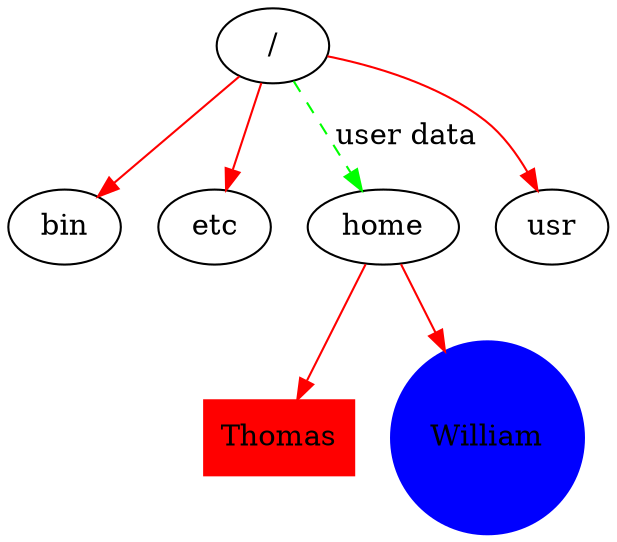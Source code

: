 digraph UNIX {
    edge [style=solid,color=red];
    "/" -> "bin"
    "/" -> "etc"
    "/" -> "home" [label="user data",style=dashed,color=green]
    "/" -> "usr"
    "home" -> "tom"
    "home" -> "bill"
    "tom" [shape=box,label="Thomas",color=red,style=filled];
    "bill" [shape=circle,label="William",color=blue,style=filled];
}